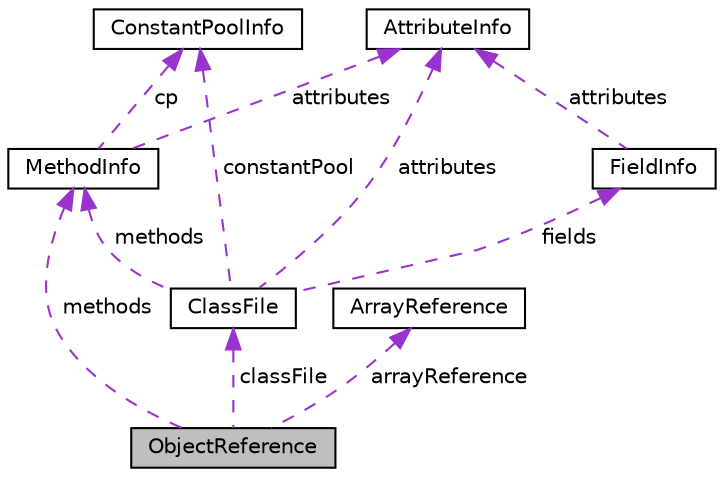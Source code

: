 digraph "ObjectReference"
{
 // LATEX_PDF_SIZE
  edge [fontname="Helvetica",fontsize="10",labelfontname="Helvetica",labelfontsize="10"];
  node [fontname="Helvetica",fontsize="10",shape=record];
  Node1 [label="ObjectReference",height=0.2,width=0.4,color="black", fillcolor="grey75", style="filled", fontcolor="black",tooltip=" "];
  Node2 -> Node1 [dir="back",color="darkorchid3",fontsize="10",style="dashed",label=" classFile" ,fontname="Helvetica"];
  Node2 [label="ClassFile",height=0.2,width=0.4,color="black", fillcolor="white", style="filled",URL="$struct_class_file.html",tooltip="Strutura pra representar o .class."];
  Node3 -> Node2 [dir="back",color="darkorchid3",fontsize="10",style="dashed",label=" constantPool" ,fontname="Helvetica"];
  Node3 [label="ConstantPoolInfo",height=0.2,width=0.4,color="black", fillcolor="white", style="filled",URL="$struct_constant_pool_info.html",tooltip="Estrutura base de todos os constant Pool."];
  Node4 -> Node2 [dir="back",color="darkorchid3",fontsize="10",style="dashed",label=" attributes" ,fontname="Helvetica"];
  Node4 [label="AttributeInfo",height=0.2,width=0.4,color="black", fillcolor="white", style="filled",URL="$struct_attribute_info.html",tooltip=" "];
  Node5 -> Node2 [dir="back",color="darkorchid3",fontsize="10",style="dashed",label=" fields" ,fontname="Helvetica"];
  Node5 [label="FieldInfo",height=0.2,width=0.4,color="black", fillcolor="white", style="filled",URL="$struct_field_info.html",tooltip="Estrutura que armazena os dados de um campo."];
  Node4 -> Node5 [dir="back",color="darkorchid3",fontsize="10",style="dashed",label=" attributes" ,fontname="Helvetica"];
  Node6 -> Node2 [dir="back",color="darkorchid3",fontsize="10",style="dashed",label=" methods" ,fontname="Helvetica"];
  Node6 [label="MethodInfo",height=0.2,width=0.4,color="black", fillcolor="white", style="filled",URL="$struct_method_info.html",tooltip="Estrutura que armazena os dados de um método."];
  Node3 -> Node6 [dir="back",color="darkorchid3",fontsize="10",style="dashed",label=" cp" ,fontname="Helvetica"];
  Node4 -> Node6 [dir="back",color="darkorchid3",fontsize="10",style="dashed",label=" attributes" ,fontname="Helvetica"];
  Node6 -> Node1 [dir="back",color="darkorchid3",fontsize="10",style="dashed",label=" methods" ,fontname="Helvetica"];
  Node7 -> Node1 [dir="back",color="darkorchid3",fontsize="10",style="dashed",label=" arrayReference" ,fontname="Helvetica"];
  Node7 [label="ArrayReference",height=0.2,width=0.4,color="black", fillcolor="white", style="filled",URL="$struct_array_reference.html",tooltip=" "];
}
